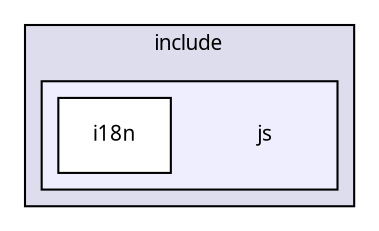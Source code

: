 digraph "packages/gui/packages/jqgrid/include/js/" {
  compound=true
  node [ fontsize="10", fontname="FreeSans.ttf"];
  edge [ labelfontsize="10", labelfontname="FreeSans.ttf"];
  subgraph clusterdir_e80785cc4229a921c9212d5ecb7e1e4d {
    graph [ bgcolor="#ddddee", pencolor="black", label="include" fontname="FreeSans.ttf", fontsize="10", URL="dir_e80785cc4229a921c9212d5ecb7e1e4d.html"]
  subgraph clusterdir_f659afef337caa3a111e66ae671cba6b {
    graph [ bgcolor="#eeeeff", pencolor="black", label="" URL="dir_f659afef337caa3a111e66ae671cba6b.html"];
    dir_f659afef337caa3a111e66ae671cba6b [shape=plaintext label="js"];
    dir_0cd44ddc1369d16d66a01d424dcba318 [shape=box label="i18n" color="black" fillcolor="white" style="filled" URL="dir_0cd44ddc1369d16d66a01d424dcba318.html"];
  }
  }
}
